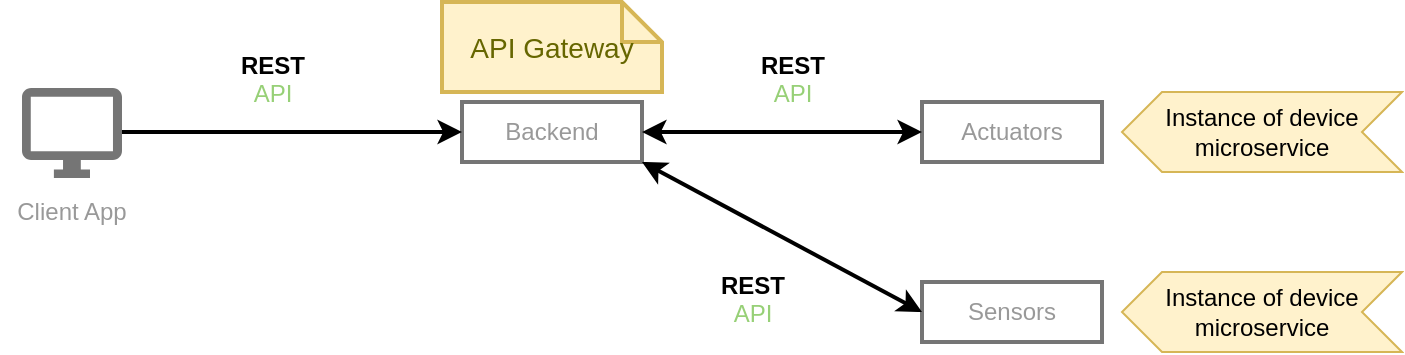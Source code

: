 <mxfile version="13.9.9" type="device"><diagram id="_6O7HueCH-gYyM2wG5jC" name="Page-1"><mxGraphModel dx="888" dy="559" grid="1" gridSize="10" guides="1" tooltips="1" connect="1" arrows="1" fold="1" page="1" pageScale="1" pageWidth="850" pageHeight="1100" math="0" shadow="0"><root><mxCell id="0"/><mxCell id="1" parent="0"/><mxCell id="X6QFYbjVA7sRHyIqmzQN-4" value="Client App" style="shadow=0;strokeWidth=1;rounded=1;absoluteArcSize=1;arcSize=2;labelPosition=center;verticalLabelPosition=middle;align=center;verticalAlign=bottom;spacingLeft=0;fontColor=#999999;fontSize=12;whiteSpace=wrap;spacingBottom=2;strokeColor=#FFFFFF;" parent="1" vertex="1"><mxGeometry x="50" y="100.5" width="70" height="85" as="geometry"/></mxCell><mxCell id="X6QFYbjVA7sRHyIqmzQN-5" value="" style="dashed=0;connectable=0;html=1;fillColor=#757575;strokeColor=none;shape=mxgraph.gcp2.desktop;part=1;" parent="X6QFYbjVA7sRHyIqmzQN-4" vertex="1"><mxGeometry x="0.5" width="50" height="45" relative="1" as="geometry"><mxPoint x="-25" y="12.5" as="offset"/></mxGeometry></mxCell><mxCell id="X6QFYbjVA7sRHyIqmzQN-17" value="&lt;font color=&quot;#999999&quot;&gt;Actuators&lt;/font&gt;" style="rounded=0;whiteSpace=wrap;html=1;shadow=0;strokeWidth=2;strokeColor=#757575;" parent="1" vertex="1"><mxGeometry x="510" y="120" width="90" height="30" as="geometry"/></mxCell><mxCell id="X6QFYbjVA7sRHyIqmzQN-32" value="" style="group" parent="1" vertex="1" connectable="0"><mxGeometry x="160" y="80" width="51" height="52" as="geometry"/></mxCell><mxCell id="X6QFYbjVA7sRHyIqmzQN-30" value="" style="shape=image;html=1;verticalAlign=top;verticalLabelPosition=bottom;labelBackgroundColor=#ffffff;imageAspect=0;aspect=fixed;image=https://cdn4.iconfinder.com/data/icons/spirit20/post-it.png;shadow=0;strokeColor=#757575;strokeWidth=1;" parent="X6QFYbjVA7sRHyIqmzQN-32" vertex="1"><mxGeometry width="51" height="51" as="geometry"/></mxCell><mxCell id="X6QFYbjVA7sRHyIqmzQN-25" value="&lt;div align=&quot;center&quot;&gt;&lt;b&gt;REST&lt;/b&gt;&lt;/div&gt;&lt;div align=&quot;center&quot;&gt;&lt;b&gt;&lt;/b&gt;&lt;font color=&quot;#97D077&quot;&gt;API&lt;/font&gt;&lt;/div&gt; " style="text;whiteSpace=wrap;html=1;align=center;" parent="X6QFYbjVA7sRHyIqmzQN-32" vertex="1"><mxGeometry x="9.048" y="8.065" width="32.903" height="33.548" as="geometry"/></mxCell><mxCell id="X6QFYbjVA7sRHyIqmzQN-58" value="&lt;font color=&quot;#999999&quot;&gt;Backend&lt;/font&gt;" style="rounded=0;whiteSpace=wrap;html=1;shadow=0;strokeWidth=2;strokeColor=#757575;" parent="1" vertex="1"><mxGeometry x="280" y="120" width="90" height="30" as="geometry"/></mxCell><mxCell id="X6QFYbjVA7sRHyIqmzQN-59" value="&lt;font color=&quot;#999999&quot;&gt;Sensors&lt;br&gt;&lt;/font&gt;" style="rounded=0;whiteSpace=wrap;html=1;shadow=0;strokeWidth=2;strokeColor=#757575;" parent="1" vertex="1"><mxGeometry x="510" y="210" width="90" height="30" as="geometry"/></mxCell><mxCell id="X6QFYbjVA7sRHyIqmzQN-63" value="" style="endArrow=classic;startArrow=classic;html=1;strokeWidth=2;entryX=0;entryY=0.5;entryDx=0;entryDy=0;exitX=1;exitY=1;exitDx=0;exitDy=0;" parent="1" source="X6QFYbjVA7sRHyIqmzQN-58" target="X6QFYbjVA7sRHyIqmzQN-59" edge="1"><mxGeometry width="50" height="50" relative="1" as="geometry"><mxPoint x="430" y="147.5" as="sourcePoint"/><mxPoint x="510" y="147.5" as="targetPoint"/></mxGeometry></mxCell><mxCell id="X6QFYbjVA7sRHyIqmzQN-45" value="" style="group" parent="1" vertex="1" connectable="0"><mxGeometry x="420" y="80" width="51" height="52" as="geometry"/></mxCell><mxCell id="X6QFYbjVA7sRHyIqmzQN-46" value="" style="shape=image;html=1;verticalAlign=top;verticalLabelPosition=bottom;labelBackgroundColor=#ffffff;imageAspect=0;aspect=fixed;image=https://cdn4.iconfinder.com/data/icons/spirit20/post-it.png;shadow=0;strokeColor=#757575;strokeWidth=1;" parent="X6QFYbjVA7sRHyIqmzQN-45" vertex="1"><mxGeometry width="51" height="51" as="geometry"/></mxCell><mxCell id="X6QFYbjVA7sRHyIqmzQN-47" value="&lt;div align=&quot;center&quot;&gt;&lt;b&gt;REST&lt;/b&gt;&lt;/div&gt;&lt;div align=&quot;center&quot;&gt;&lt;b&gt;&lt;/b&gt;&lt;font color=&quot;#97D077&quot;&gt;API&lt;/font&gt;&lt;/div&gt; " style="text;whiteSpace=wrap;html=1;align=center;" parent="X6QFYbjVA7sRHyIqmzQN-45" vertex="1"><mxGeometry x="9.048" y="8.065" width="32.903" height="33.548" as="geometry"/></mxCell><mxCell id="X6QFYbjVA7sRHyIqmzQN-65" value="" style="endArrow=classic;startArrow=classic;html=1;strokeWidth=2;entryX=0;entryY=0.5;entryDx=0;entryDy=0;exitX=1;exitY=0.5;exitDx=0;exitDy=0;" parent="1" source="X6QFYbjVA7sRHyIqmzQN-58" target="X6QFYbjVA7sRHyIqmzQN-17" edge="1"><mxGeometry width="50" height="50" relative="1" as="geometry"><mxPoint x="397" y="134.5" as="sourcePoint"/><mxPoint x="500" y="135" as="targetPoint"/></mxGeometry></mxCell><mxCell id="X6QFYbjVA7sRHyIqmzQN-66" value="" style="endArrow=classic;html=1;strokeWidth=2;" parent="1" edge="1"><mxGeometry width="50" height="50" relative="1" as="geometry"><mxPoint x="110" y="135" as="sourcePoint"/><mxPoint x="280" y="135" as="targetPoint"/></mxGeometry></mxCell><mxCell id="X6QFYbjVA7sRHyIqmzQN-68" value="" style="group" parent="1" vertex="1" connectable="0"><mxGeometry x="400" y="190" width="51" height="52" as="geometry"/></mxCell><mxCell id="X6QFYbjVA7sRHyIqmzQN-69" value="" style="shape=image;html=1;verticalAlign=top;verticalLabelPosition=bottom;labelBackgroundColor=#ffffff;imageAspect=0;aspect=fixed;image=https://cdn4.iconfinder.com/data/icons/spirit20/post-it.png;shadow=0;strokeColor=#757575;strokeWidth=1;" parent="X6QFYbjVA7sRHyIqmzQN-68" vertex="1"><mxGeometry width="51" height="51" as="geometry"/></mxCell><mxCell id="X6QFYbjVA7sRHyIqmzQN-70" value="&lt;div align=&quot;center&quot;&gt;&lt;b&gt;REST&lt;/b&gt;&lt;/div&gt;&lt;div align=&quot;center&quot;&gt;&lt;b&gt;&lt;/b&gt;&lt;font color=&quot;#97D077&quot;&gt;API&lt;/font&gt;&lt;/div&gt; " style="text;whiteSpace=wrap;html=1;align=center;" parent="X6QFYbjVA7sRHyIqmzQN-68" vertex="1"><mxGeometry x="9.048" y="8.065" width="32.903" height="33.548" as="geometry"/></mxCell><mxCell id="YF3jGYVlaPyaUlHzTDBz-1" value="Instance of device microservice" style="shape=step;perimeter=stepPerimeter;whiteSpace=wrap;html=1;fixedSize=1;strokeColor=#d6b656;fillColor=#fff2cc;direction=west;" parent="1" vertex="1"><mxGeometry x="610" y="115" width="140" height="40" as="geometry"/></mxCell><mxCell id="YF3jGYVlaPyaUlHzTDBz-2" value="Instance of device microservice" style="shape=step;perimeter=stepPerimeter;whiteSpace=wrap;html=1;fixedSize=1;strokeColor=#d6b656;fillColor=#fff2cc;direction=west;" parent="1" vertex="1"><mxGeometry x="610" y="205" width="140" height="40" as="geometry"/></mxCell><mxCell id="BARSIyFS2g2qQEHf68TP-2" value="API Gateway" style="shape=note;strokeWidth=2;fontSize=14;size=20;whiteSpace=wrap;html=1;fillColor=#fff2cc;strokeColor=#d6b656;fontColor=#666600;" vertex="1" parent="1"><mxGeometry x="270" y="70" width="110" height="45" as="geometry"/></mxCell></root></mxGraphModel></diagram></mxfile>